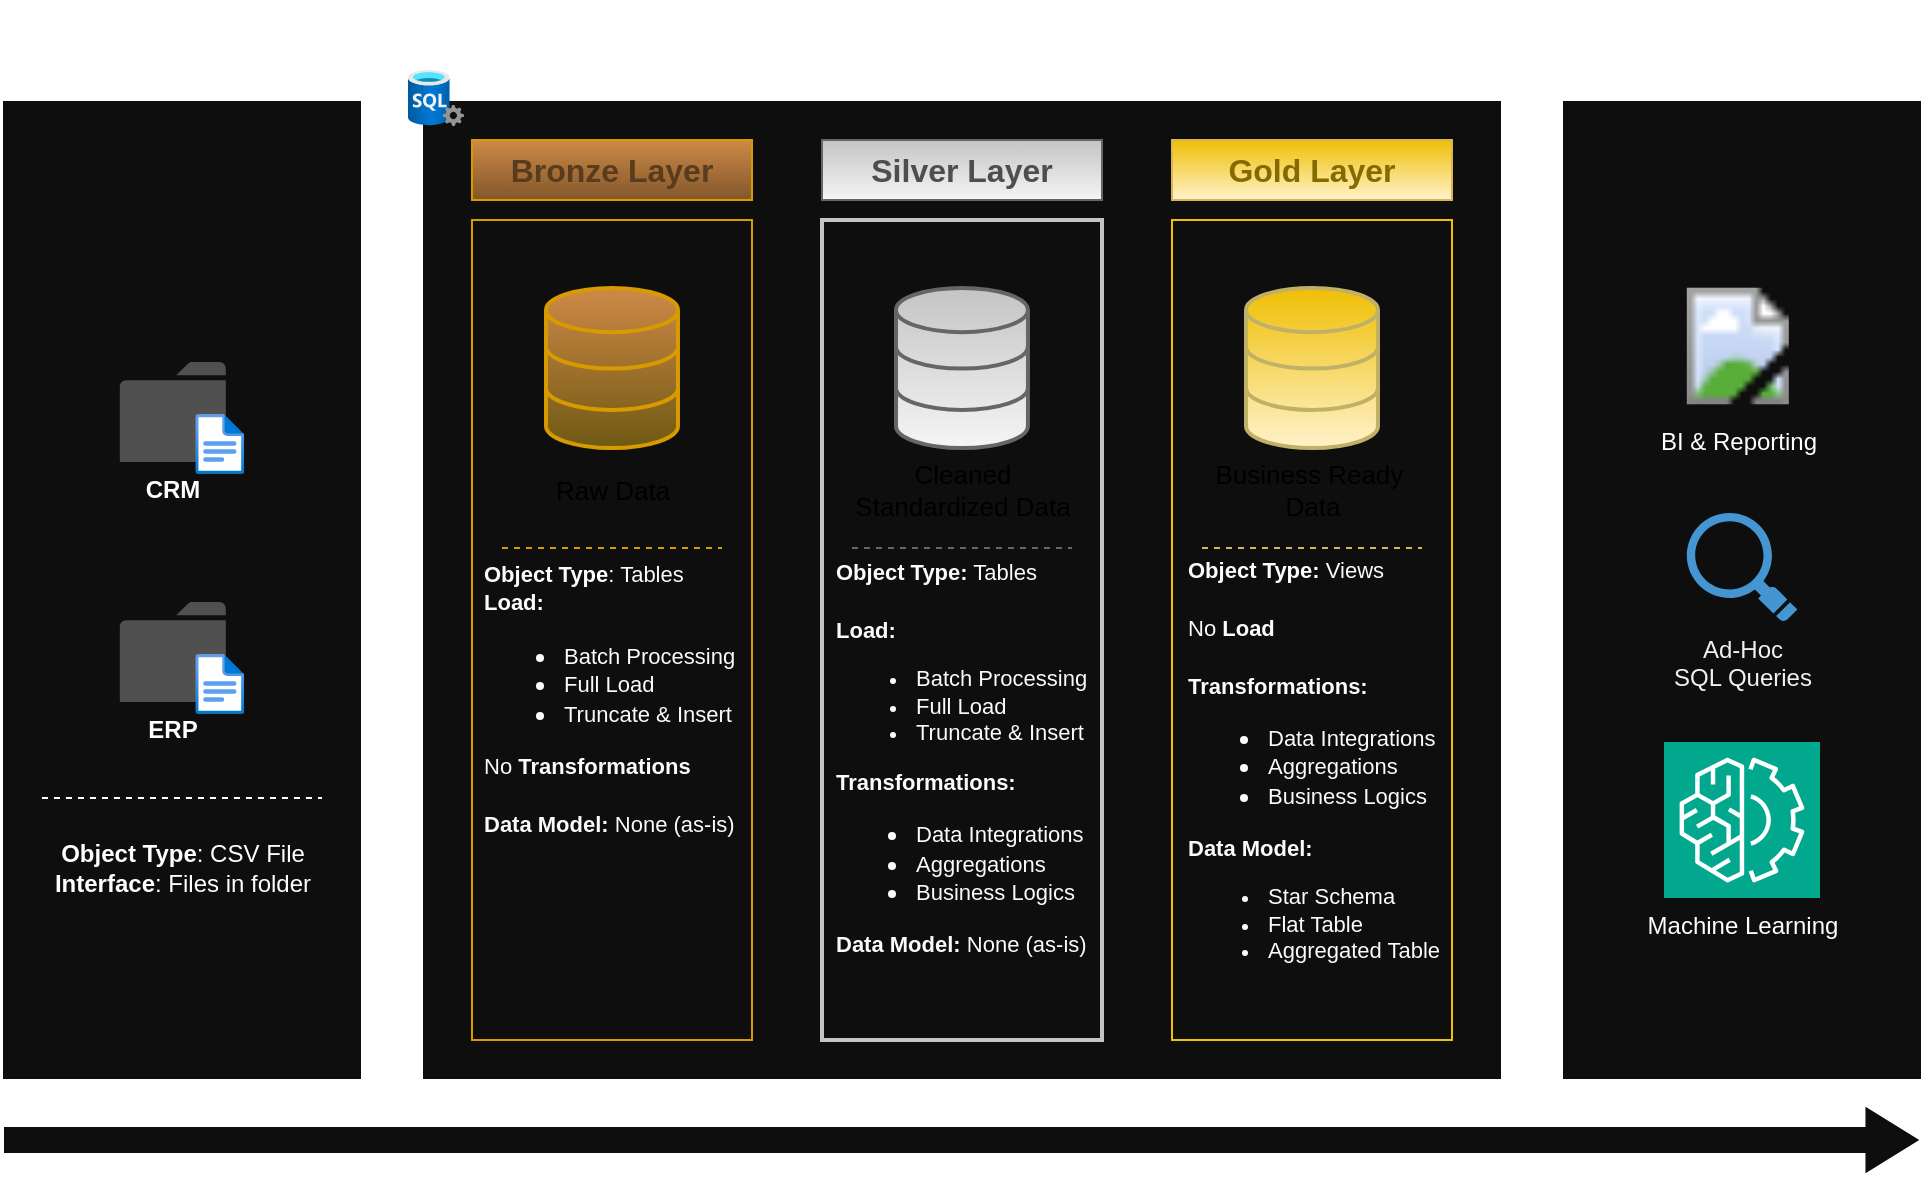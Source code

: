 <mxfile version="28.0.4">
  <diagram name="Page-1" id="mVFfSMtklnBvnMsJZJNf">
    <mxGraphModel dx="1501" dy="894" grid="1" gridSize="10" guides="1" tooltips="1" connect="1" arrows="1" fold="1" page="1" pageScale="1" pageWidth="1600" pageHeight="900" math="0" shadow="0">
      <root>
        <mxCell id="0" />
        <mxCell id="1" parent="0" />
        <mxCell id="VkBxCyh6oDg-tgL7otwm-2" value="" style="rounded=0;whiteSpace=wrap;html=1;fillColor=#0E0E0E;strokeColor=#FFFFFF;" vertex="1" parent="1">
          <mxGeometry x="320" y="200" width="180" height="490" as="geometry" />
        </mxCell>
        <mxCell id="VkBxCyh6oDg-tgL7otwm-3" value="&lt;font style=&quot;font-size: 24px;&quot;&gt;Sources&lt;/font&gt;" style="rounded=0;whiteSpace=wrap;html=1;fillColor=none;strokeColor=none;fontColor=#FFFFFF;" vertex="1" parent="1">
          <mxGeometry x="350" y="150" width="120" height="60" as="geometry" />
        </mxCell>
        <mxCell id="VkBxCyh6oDg-tgL7otwm-4" value="" style="rounded=0;whiteSpace=wrap;html=1;fillColor=#0E0E0E;strokeColor=#FFFFFF;" vertex="1" parent="1">
          <mxGeometry x="530" y="200" width="540" height="490" as="geometry" />
        </mxCell>
        <mxCell id="VkBxCyh6oDg-tgL7otwm-5" value="&lt;font style=&quot;font-size: 24px;&quot;&gt;Data Warehouse&lt;/font&gt;" style="rounded=0;whiteSpace=wrap;html=1;fillColor=none;strokeColor=none;fontColor=#FFFFFF;" vertex="1" parent="1">
          <mxGeometry x="695" y="150" width="210" height="60" as="geometry" />
        </mxCell>
        <mxCell id="VkBxCyh6oDg-tgL7otwm-7" value="" style="rounded=0;whiteSpace=wrap;html=1;fillColor=#0E0E0E;strokeColor=#FFFFFF;" vertex="1" parent="1">
          <mxGeometry x="1100" y="200" width="180" height="490" as="geometry" />
        </mxCell>
        <mxCell id="VkBxCyh6oDg-tgL7otwm-8" value="&lt;font style=&quot;font-size: 24px;&quot;&gt;Consume&lt;/font&gt;" style="rounded=0;whiteSpace=wrap;html=1;fillColor=none;strokeColor=none;fontColor=#FFFFFF;" vertex="1" parent="1">
          <mxGeometry x="1130" y="150" width="120" height="60" as="geometry" />
        </mxCell>
        <mxCell id="VkBxCyh6oDg-tgL7otwm-9" value="&lt;font&gt;&lt;b&gt;Bronze Layer&lt;/b&gt;&lt;/font&gt;" style="rounded=0;whiteSpace=wrap;html=1;fillColor=#82572C;strokeColor=#d79b00;gradientColor=#CE8946;gradientDirection=north;fontColor=#593C1E;fontSize=16;" vertex="1" parent="1">
          <mxGeometry x="555" y="220" width="140" height="30" as="geometry" />
        </mxCell>
        <mxCell id="VkBxCyh6oDg-tgL7otwm-10" value="&lt;div&gt;&lt;br&gt;&lt;/div&gt;&lt;div&gt;&lt;br&gt;&lt;/div&gt;" style="rounded=0;whiteSpace=wrap;html=1;fillColor=none;strokeColor=#d79b00;gradientColor=#CE8946;gradientDirection=north;fontColor=#593C1E;fontSize=16;" vertex="1" parent="1">
          <mxGeometry x="555" y="260" width="140" height="410" as="geometry" />
        </mxCell>
        <mxCell id="VkBxCyh6oDg-tgL7otwm-11" value="&lt;b&gt;&lt;font style=&quot;color: rgb(78, 78, 78);&quot;&gt;Silver&amp;nbsp;&lt;/font&gt;&lt;span style=&quot;color: rgb(78, 78, 78); background-color: transparent;&quot;&gt;Layer&lt;/span&gt;&lt;/b&gt;" style="rounded=0;whiteSpace=wrap;html=1;fillColor=#f5f5f5;strokeColor=#666666;gradientColor=#C4C4C4;gradientDirection=north;fontSize=16;" vertex="1" parent="1">
          <mxGeometry x="730" y="220" width="140" height="30" as="geometry" />
        </mxCell>
        <mxCell id="VkBxCyh6oDg-tgL7otwm-12" value="&lt;div&gt;&lt;br&gt;&lt;/div&gt;&lt;div&gt;&lt;br&gt;&lt;/div&gt;" style="rounded=0;whiteSpace=wrap;html=1;fillColor=none;strokeColor=#C4C4C4;gradientColor=#b3b3b3;gradientDirection=north;fontSize=16;strokeWidth=2;" vertex="1" parent="1">
          <mxGeometry x="730" y="260" width="140" height="410" as="geometry" />
        </mxCell>
        <mxCell id="VkBxCyh6oDg-tgL7otwm-13" value="&lt;font style=&quot;color: rgb(133, 106, 0);&quot;&gt;&lt;b style=&quot;&quot;&gt;Gold Layer&lt;/b&gt;&lt;/font&gt;" style="rounded=0;whiteSpace=wrap;html=1;fillColor=#fff2cc;strokeColor=#d6b656;gradientColor=#EFBF04;gradientDirection=north;fontSize=16;" vertex="1" parent="1">
          <mxGeometry x="905" y="220" width="140" height="30" as="geometry" />
        </mxCell>
        <mxCell id="VkBxCyh6oDg-tgL7otwm-14" value="&lt;div&gt;&lt;br&gt;&lt;/div&gt;&lt;div&gt;&lt;br&gt;&lt;/div&gt;" style="rounded=0;whiteSpace=wrap;html=1;fillColor=none;strokeColor=#EFBF04;gradientColor=#ffd966;gradientDirection=north;fontSize=16;" vertex="1" parent="1">
          <mxGeometry x="905" y="260" width="140" height="410" as="geometry" />
        </mxCell>
        <mxCell id="VkBxCyh6oDg-tgL7otwm-15" value="&lt;b&gt;CRM&lt;/b&gt;" style="sketch=0;pointerEvents=1;shadow=0;dashed=0;html=1;strokeColor=none;fillColor=#505050;labelPosition=center;verticalLabelPosition=bottom;verticalAlign=top;outlineConnect=0;align=center;shape=mxgraph.office.concepts.folder;fontColor=#FFFFFF;" vertex="1" parent="1">
          <mxGeometry x="378.91" y="331" width="53" height="50" as="geometry" />
        </mxCell>
        <mxCell id="VkBxCyh6oDg-tgL7otwm-19" value="" style="image;aspect=fixed;html=1;points=[];align=center;fontSize=12;image=img/lib/azure2/general/File.svg;" vertex="1" parent="1">
          <mxGeometry x="416.74" y="357" width="24.35" height="30" as="geometry" />
        </mxCell>
        <mxCell id="VkBxCyh6oDg-tgL7otwm-20" value="&lt;b&gt;ERP&lt;/b&gt;" style="sketch=0;pointerEvents=1;shadow=0;dashed=0;html=1;strokeColor=none;fillColor=#505050;labelPosition=center;verticalLabelPosition=bottom;verticalAlign=top;outlineConnect=0;align=center;shape=mxgraph.office.concepts.folder;fontColor=#FEFEFE;" vertex="1" parent="1">
          <mxGeometry x="378.91" y="451" width="53" height="50" as="geometry" />
        </mxCell>
        <mxCell id="VkBxCyh6oDg-tgL7otwm-21" value="" style="image;aspect=fixed;html=1;points=[];align=center;fontSize=12;image=img/lib/azure2/general/File.svg;" vertex="1" parent="1">
          <mxGeometry x="416.74" y="477" width="24.35" height="30" as="geometry" />
        </mxCell>
        <mxCell id="VkBxCyh6oDg-tgL7otwm-24" value="" style="endArrow=none;dashed=1;html=1;rounded=0;entryX=0.889;entryY=0.808;entryDx=0;entryDy=0;entryPerimeter=0;exitX=0.111;exitY=0.808;exitDx=0;exitDy=0;exitPerimeter=0;strokeColor=#FFFFFF;" edge="1" parent="1">
          <mxGeometry width="50" height="50" relative="1" as="geometry">
            <mxPoint x="339.98" y="549.0" as="sourcePoint" />
            <mxPoint x="480.02" y="549.0" as="targetPoint" />
          </mxGeometry>
        </mxCell>
        <mxCell id="VkBxCyh6oDg-tgL7otwm-25" value="&lt;b&gt;Object Type&lt;/b&gt;: CSV File&lt;br&gt;&lt;b&gt;Interface&lt;/b&gt;: Files in folder" style="text;html=1;align=center;verticalAlign=middle;whiteSpace=wrap;rounded=0;fontColor=#FEFEFE;" vertex="1" parent="1">
          <mxGeometry x="343.75" y="569" width="132.5" height="30" as="geometry" />
        </mxCell>
        <mxCell id="VkBxCyh6oDg-tgL7otwm-26" value="" style="html=1;verticalLabelPosition=bottom;align=center;labelBackgroundColor=#ffffff;verticalAlign=top;strokeWidth=2;strokeColor=#d79b00;shadow=0;dashed=0;shape=mxgraph.ios7.icons.data;fillColor=#6F5913;gradientColor=#CE8946;gradientDirection=north;" vertex="1" parent="1">
          <mxGeometry x="592.01" y="294" width="65.98" height="80" as="geometry" />
        </mxCell>
        <mxCell id="VkBxCyh6oDg-tgL7otwm-27" value="" style="html=1;verticalLabelPosition=bottom;align=center;labelBackgroundColor=#ffffff;verticalAlign=top;strokeWidth=2;strokeColor=#666666;shadow=0;dashed=0;shape=mxgraph.ios7.icons.data;fillColor=#f5f5f5;gradientColor=#C4C4C4;gradientDirection=north;" vertex="1" parent="1">
          <mxGeometry x="767" y="294" width="65.98" height="80" as="geometry" />
        </mxCell>
        <mxCell id="VkBxCyh6oDg-tgL7otwm-28" value="" style="html=1;verticalLabelPosition=bottom;align=center;labelBackgroundColor=#ffffff;verticalAlign=top;strokeWidth=2;strokeColor=#C2B067;shadow=0;dashed=0;shape=mxgraph.ios7.icons.data;fillColor=#fff2cc;gradientColor=#EFBF04;gradientDirection=north;" vertex="1" parent="1">
          <mxGeometry x="942.01" y="294" width="65.98" height="80" as="geometry" />
        </mxCell>
        <mxCell id="VkBxCyh6oDg-tgL7otwm-29" value="" style="shape=flexArrow;endArrow=classic;html=1;rounded=0;width=14;endSize=9.09;fillColor=#0E0E0E;strokeColor=#FFFFFF;" edge="1" parent="1">
          <mxGeometry width="50" height="50" relative="1" as="geometry">
            <mxPoint x="320" y="720" as="sourcePoint" />
            <mxPoint x="1280" y="720" as="targetPoint" />
          </mxGeometry>
        </mxCell>
        <mxCell id="VkBxCyh6oDg-tgL7otwm-32" value="&lt;font style=&quot;font-size: 13px;&quot;&gt;Raw Data&lt;/font&gt;" style="text;html=1;align=center;verticalAlign=middle;whiteSpace=wrap;rounded=0;" vertex="1" parent="1">
          <mxGeometry x="587.5" y="380" width="75" height="30" as="geometry" />
        </mxCell>
        <mxCell id="VkBxCyh6oDg-tgL7otwm-33" value="&lt;font style=&quot;&quot;&gt;&lt;font style=&quot;font-size: 13px;&quot;&gt;Cleaned&lt;br&gt;Standardized Data&lt;/font&gt;&lt;br&gt;&lt;/font&gt;" style="text;html=1;align=center;verticalAlign=middle;whiteSpace=wrap;rounded=0;" vertex="1" parent="1">
          <mxGeometry x="737" y="380" width="127" height="30" as="geometry" />
        </mxCell>
        <mxCell id="VkBxCyh6oDg-tgL7otwm-34" value="&lt;font style=&quot;font-size: 13px;&quot;&gt;Business Ready&amp;nbsp;&lt;/font&gt;&lt;div&gt;&lt;font style=&quot;font-size: 13px;&quot;&gt;Data&lt;/font&gt;&lt;/div&gt;" style="text;html=1;align=center;verticalAlign=middle;whiteSpace=wrap;rounded=0;" vertex="1" parent="1">
          <mxGeometry x="911.5" y="380" width="127" height="30" as="geometry" />
        </mxCell>
        <mxCell id="VkBxCyh6oDg-tgL7otwm-35" value="" style="endArrow=none;dashed=1;html=1;rounded=0;fillColor=#ffcd28;gradientColor=#ffa500;strokeColor=#d79b00;" edge="1" parent="1">
          <mxGeometry width="50" height="50" relative="1" as="geometry">
            <mxPoint x="570" y="424" as="sourcePoint" />
            <mxPoint x="680" y="424" as="targetPoint" />
          </mxGeometry>
        </mxCell>
        <mxCell id="VkBxCyh6oDg-tgL7otwm-36" value="" style="endArrow=none;dashed=1;html=1;rounded=0;fillColor=#f5f5f5;gradientColor=#b3b3b3;strokeColor=#666666;startSize=6;endSize=6;" edge="1" parent="1">
          <mxGeometry width="50" height="50" relative="1" as="geometry">
            <mxPoint x="745" y="424" as="sourcePoint" />
            <mxPoint x="855" y="424" as="targetPoint" />
          </mxGeometry>
        </mxCell>
        <mxCell id="VkBxCyh6oDg-tgL7otwm-37" value="" style="endArrow=none;dashed=1;html=1;rounded=0;fillColor=#fff2cc;gradientColor=#ffd966;strokeColor=#d6b656;" edge="1" parent="1">
          <mxGeometry width="50" height="50" relative="1" as="geometry">
            <mxPoint x="920" y="424" as="sourcePoint" />
            <mxPoint x="1030" y="424" as="targetPoint" />
          </mxGeometry>
        </mxCell>
        <mxCell id="VkBxCyh6oDg-tgL7otwm-38" value="&lt;font style=&quot;font-size: 11px;&quot;&gt;&lt;b&gt;Object Type&lt;/b&gt;: Tables&lt;br&gt;&lt;b&gt;Load:&lt;/b&gt;&lt;br&gt;&lt;/font&gt;&lt;ul style=&quot;&quot;&gt;&lt;li style=&quot;&quot;&gt;&lt;font style=&quot;font-size: 11px;&quot;&gt;Batch Processing&lt;/font&gt;&lt;/li&gt;&lt;li style=&quot;&quot;&gt;&lt;font style=&quot;font-size: 11px;&quot;&gt;Full Load&lt;/font&gt;&lt;/li&gt;&lt;li style=&quot;&quot;&gt;&lt;font style=&quot;font-size: 11px;&quot;&gt;Truncate &amp;amp; Insert&lt;/font&gt;&lt;/li&gt;&lt;/ul&gt;&lt;div&gt;&lt;font style=&quot;font-size: 11px;&quot;&gt;No &lt;b&gt;Transformations&lt;br&gt;&lt;br&gt;Data Model: &lt;/b&gt;None (as-is)&lt;/font&gt;&lt;/div&gt;" style="text;html=1;align=left;verticalAlign=middle;whiteSpace=wrap;rounded=0;fontColor=#FBFBFB;" vertex="1" parent="1">
          <mxGeometry x="559" y="424" width="135" height="149" as="geometry" />
        </mxCell>
        <mxCell id="VkBxCyh6oDg-tgL7otwm-39" value="&lt;font style=&quot;font-size: 11px;&quot;&gt;&lt;b&gt;Object Type:&lt;/b&gt; Views&lt;br&gt;&lt;br&gt;No &lt;b&gt;Load&lt;/b&gt;&lt;br&gt;&lt;br&gt;&lt;b&gt;Transformations:&lt;/b&gt;&lt;br&gt;&lt;/font&gt;&lt;ul style=&quot;&quot;&gt;&lt;li style=&quot;&quot;&gt;&lt;font style=&quot;font-size: 11px;&quot;&gt;Data Integrations&lt;/font&gt;&lt;/li&gt;&lt;li style=&quot;&quot;&gt;&lt;font style=&quot;font-size: 11px;&quot;&gt;Aggregations&lt;/font&gt;&lt;/li&gt;&lt;li style=&quot;&quot;&gt;&lt;font style=&quot;font-size: 11px;&quot;&gt;Business Logics&lt;/font&gt;&lt;/li&gt;&lt;/ul&gt;&lt;div&gt;&lt;span style=&quot;font-size: 11px;&quot;&gt;&lt;b&gt;Data Model:&amp;nbsp;&lt;/b&gt;&lt;br&gt;&lt;ul&gt;&lt;li&gt;&lt;span style=&quot;font-size: 11px;&quot;&gt;Star Schema&lt;/span&gt;&lt;/li&gt;&lt;li&gt;&lt;span style=&quot;font-size: 11px;&quot;&gt;Flat Table&lt;/span&gt;&lt;/li&gt;&lt;li&gt;&lt;span style=&quot;font-size: 11px;&quot;&gt;Aggregated Table&lt;/span&gt;&lt;/li&gt;&lt;/ul&gt;&lt;/span&gt;&lt;/div&gt;" style="text;html=1;align=left;verticalAlign=middle;whiteSpace=wrap;rounded=0;fontColor=#FBFBFB;" vertex="1" parent="1">
          <mxGeometry x="910.75" y="428" width="132.5" height="214" as="geometry" />
        </mxCell>
        <mxCell id="VkBxCyh6oDg-tgL7otwm-41" value="&lt;font style=&quot;font-size: 11px;&quot;&gt;&lt;b&gt;Object Type:&lt;/b&gt; Tables&lt;br&gt;&lt;br&gt;&lt;b&gt;Load:&lt;/b&gt;&lt;br&gt;&lt;ul&gt;&lt;li&gt;&lt;font style=&quot;font-size: 11px;&quot;&gt;Batch Processing&lt;/font&gt;&lt;/li&gt;&lt;li&gt;&lt;font style=&quot;font-size: 11px;&quot;&gt;Full Load&lt;/font&gt;&lt;/li&gt;&lt;li&gt;&lt;font style=&quot;font-size: 11px;&quot;&gt;Truncate &amp;amp; Insert&lt;/font&gt;&lt;/li&gt;&lt;/ul&gt;&lt;b&gt;Transformations:&lt;/b&gt;&lt;br&gt;&lt;/font&gt;&lt;ul style=&quot;&quot;&gt;&lt;li style=&quot;&quot;&gt;&lt;font style=&quot;font-size: 11px;&quot;&gt;Data Integrations&lt;/font&gt;&lt;/li&gt;&lt;li style=&quot;&quot;&gt;&lt;font style=&quot;font-size: 11px;&quot;&gt;Aggregations&lt;/font&gt;&lt;/li&gt;&lt;li style=&quot;&quot;&gt;&lt;font style=&quot;font-size: 11px;&quot;&gt;Business Logics&lt;/font&gt;&lt;/li&gt;&lt;/ul&gt;&lt;div&gt;&lt;span style=&quot;font-size: 11px;&quot;&gt;&lt;b&gt;Data Model: &lt;/b&gt;None (as-is)&lt;/span&gt;&lt;/div&gt;" style="text;html=1;align=left;verticalAlign=middle;whiteSpace=wrap;rounded=0;fontColor=#FBFBFB;" vertex="1" parent="1">
          <mxGeometry x="734.74" y="427" width="132.5" height="204" as="geometry" />
        </mxCell>
        <mxCell id="VkBxCyh6oDg-tgL7otwm-42" value="BI &amp;amp; Reporting" style="image;aspect=fixed;html=1;points=[];align=center;fontSize=12;image=img/lib/azure2/power_platform/PowerBI.svg;labelBackgroundColor=none;fontColor=#FFFFFF;" vertex="1" parent="1">
          <mxGeometry x="1162.4" y="289" width="51" height="68" as="geometry" />
        </mxCell>
        <mxCell id="VkBxCyh6oDg-tgL7otwm-43" value="Ad-Hoc&lt;br&gt;SQL Queries" style="shadow=0;dashed=0;html=1;strokeColor=none;fillColor=#4495D1;labelPosition=center;verticalLabelPosition=bottom;verticalAlign=top;align=center;outlineConnect=0;shape=mxgraph.veeam.magnifying_glass;pointerEvents=1;fontColor=#F1F1F1;" vertex="1" parent="1">
          <mxGeometry x="1162.4" y="406.5" width="55.2" height="54.4" as="geometry" />
        </mxCell>
        <mxCell id="VkBxCyh6oDg-tgL7otwm-44" value="&lt;font style=&quot;&quot;&gt;Machine Learning&lt;/font&gt;" style="sketch=0;points=[[0,0,0],[0.25,0,0],[0.5,0,0],[0.75,0,0],[1,0,0],[0,1,0],[0.25,1,0],[0.5,1,0],[0.75,1,0],[1,1,0],[0,0.25,0],[0,0.5,0],[0,0.75,0],[1,0.25,0],[1,0.5,0],[1,0.75,0]];outlineConnect=0;fontColor=#FFFCFC;fillColor=#01A88D;strokeColor=#ffffff;dashed=0;verticalLabelPosition=bottom;verticalAlign=top;align=center;html=1;fontSize=12;fontStyle=0;aspect=fixed;shape=mxgraph.aws4.resourceIcon;resIcon=mxgraph.aws4.machine_learning;" vertex="1" parent="1">
          <mxGeometry x="1151" y="521" width="78" height="78" as="geometry" />
        </mxCell>
        <mxCell id="VkBxCyh6oDg-tgL7otwm-45" value="" style="image;aspect=fixed;html=1;points=[];align=center;fontSize=12;image=img/lib/azure2/databases/SQL_Server.svg;" vertex="1" parent="1">
          <mxGeometry x="523" y="185" width="28" height="28" as="geometry" />
        </mxCell>
      </root>
    </mxGraphModel>
  </diagram>
</mxfile>
